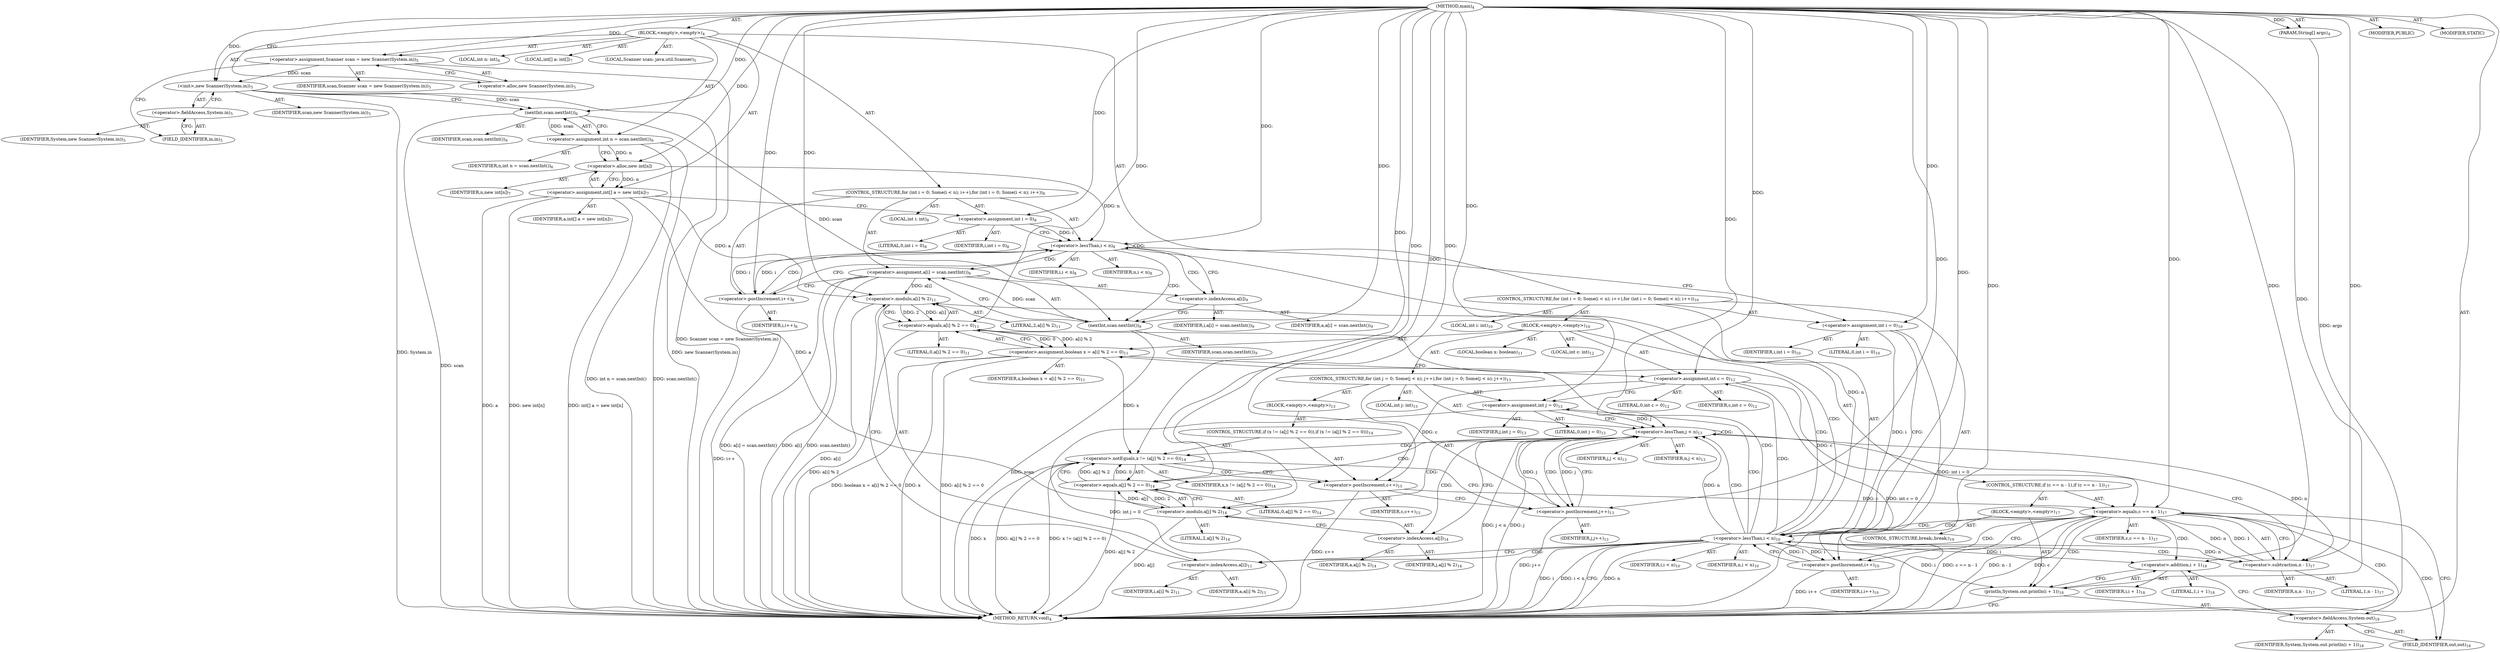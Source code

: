 digraph "main" {  
"19" [label = <(METHOD,main)<SUB>4</SUB>> ]
"20" [label = <(PARAM,String[] args)<SUB>4</SUB>> ]
"21" [label = <(BLOCK,&lt;empty&gt;,&lt;empty&gt;)<SUB>4</SUB>> ]
"4" [label = <(LOCAL,Scanner scan: java.util.Scanner)<SUB>5</SUB>> ]
"22" [label = <(&lt;operator&gt;.assignment,Scanner scan = new Scanner(System.in))<SUB>5</SUB>> ]
"23" [label = <(IDENTIFIER,scan,Scanner scan = new Scanner(System.in))<SUB>5</SUB>> ]
"24" [label = <(&lt;operator&gt;.alloc,new Scanner(System.in))<SUB>5</SUB>> ]
"25" [label = <(&lt;init&gt;,new Scanner(System.in))<SUB>5</SUB>> ]
"3" [label = <(IDENTIFIER,scan,new Scanner(System.in))<SUB>5</SUB>> ]
"26" [label = <(&lt;operator&gt;.fieldAccess,System.in)<SUB>5</SUB>> ]
"27" [label = <(IDENTIFIER,System,new Scanner(System.in))<SUB>5</SUB>> ]
"28" [label = <(FIELD_IDENTIFIER,in,in)<SUB>5</SUB>> ]
"29" [label = <(LOCAL,int n: int)<SUB>6</SUB>> ]
"30" [label = <(&lt;operator&gt;.assignment,int n = scan.nextInt())<SUB>6</SUB>> ]
"31" [label = <(IDENTIFIER,n,int n = scan.nextInt())<SUB>6</SUB>> ]
"32" [label = <(nextInt,scan.nextInt())<SUB>6</SUB>> ]
"33" [label = <(IDENTIFIER,scan,scan.nextInt())<SUB>6</SUB>> ]
"34" [label = <(LOCAL,int[] a: int[])<SUB>7</SUB>> ]
"35" [label = <(&lt;operator&gt;.assignment,int[] a = new int[n])<SUB>7</SUB>> ]
"36" [label = <(IDENTIFIER,a,int[] a = new int[n])<SUB>7</SUB>> ]
"37" [label = <(&lt;operator&gt;.alloc,new int[n])> ]
"38" [label = <(IDENTIFIER,n,new int[n])<SUB>7</SUB>> ]
"39" [label = <(CONTROL_STRUCTURE,for (int i = 0; Some(i &lt; n); i++),for (int i = 0; Some(i &lt; n); i++))<SUB>8</SUB>> ]
"40" [label = <(LOCAL,int i: int)<SUB>8</SUB>> ]
"41" [label = <(&lt;operator&gt;.assignment,int i = 0)<SUB>8</SUB>> ]
"42" [label = <(IDENTIFIER,i,int i = 0)<SUB>8</SUB>> ]
"43" [label = <(LITERAL,0,int i = 0)<SUB>8</SUB>> ]
"44" [label = <(&lt;operator&gt;.lessThan,i &lt; n)<SUB>8</SUB>> ]
"45" [label = <(IDENTIFIER,i,i &lt; n)<SUB>8</SUB>> ]
"46" [label = <(IDENTIFIER,n,i &lt; n)<SUB>8</SUB>> ]
"47" [label = <(&lt;operator&gt;.postIncrement,i++)<SUB>8</SUB>> ]
"48" [label = <(IDENTIFIER,i,i++)<SUB>8</SUB>> ]
"49" [label = <(&lt;operator&gt;.assignment,a[i] = scan.nextInt())<SUB>9</SUB>> ]
"50" [label = <(&lt;operator&gt;.indexAccess,a[i])<SUB>9</SUB>> ]
"51" [label = <(IDENTIFIER,a,a[i] = scan.nextInt())<SUB>9</SUB>> ]
"52" [label = <(IDENTIFIER,i,a[i] = scan.nextInt())<SUB>9</SUB>> ]
"53" [label = <(nextInt,scan.nextInt())<SUB>9</SUB>> ]
"54" [label = <(IDENTIFIER,scan,scan.nextInt())<SUB>9</SUB>> ]
"55" [label = <(CONTROL_STRUCTURE,for (int i = 0; Some(i &lt; n); i++),for (int i = 0; Some(i &lt; n); i++))<SUB>10</SUB>> ]
"56" [label = <(LOCAL,int i: int)<SUB>10</SUB>> ]
"57" [label = <(&lt;operator&gt;.assignment,int i = 0)<SUB>10</SUB>> ]
"58" [label = <(IDENTIFIER,i,int i = 0)<SUB>10</SUB>> ]
"59" [label = <(LITERAL,0,int i = 0)<SUB>10</SUB>> ]
"60" [label = <(&lt;operator&gt;.lessThan,i &lt; n)<SUB>10</SUB>> ]
"61" [label = <(IDENTIFIER,i,i &lt; n)<SUB>10</SUB>> ]
"62" [label = <(IDENTIFIER,n,i &lt; n)<SUB>10</SUB>> ]
"63" [label = <(&lt;operator&gt;.postIncrement,i++)<SUB>10</SUB>> ]
"64" [label = <(IDENTIFIER,i,i++)<SUB>10</SUB>> ]
"65" [label = <(BLOCK,&lt;empty&gt;,&lt;empty&gt;)<SUB>10</SUB>> ]
"66" [label = <(LOCAL,boolean x: boolean)<SUB>11</SUB>> ]
"67" [label = <(&lt;operator&gt;.assignment,boolean x = a[i] % 2 == 0)<SUB>11</SUB>> ]
"68" [label = <(IDENTIFIER,x,boolean x = a[i] % 2 == 0)<SUB>11</SUB>> ]
"69" [label = <(&lt;operator&gt;.equals,a[i] % 2 == 0)<SUB>11</SUB>> ]
"70" [label = <(&lt;operator&gt;.modulo,a[i] % 2)<SUB>11</SUB>> ]
"71" [label = <(&lt;operator&gt;.indexAccess,a[i])<SUB>11</SUB>> ]
"72" [label = <(IDENTIFIER,a,a[i] % 2)<SUB>11</SUB>> ]
"73" [label = <(IDENTIFIER,i,a[i] % 2)<SUB>11</SUB>> ]
"74" [label = <(LITERAL,2,a[i] % 2)<SUB>11</SUB>> ]
"75" [label = <(LITERAL,0,a[i] % 2 == 0)<SUB>11</SUB>> ]
"76" [label = <(LOCAL,int c: int)<SUB>12</SUB>> ]
"77" [label = <(&lt;operator&gt;.assignment,int c = 0)<SUB>12</SUB>> ]
"78" [label = <(IDENTIFIER,c,int c = 0)<SUB>12</SUB>> ]
"79" [label = <(LITERAL,0,int c = 0)<SUB>12</SUB>> ]
"80" [label = <(CONTROL_STRUCTURE,for (int j = 0; Some(j &lt; n); j++),for (int j = 0; Some(j &lt; n); j++))<SUB>13</SUB>> ]
"81" [label = <(LOCAL,int j: int)<SUB>13</SUB>> ]
"82" [label = <(&lt;operator&gt;.assignment,int j = 0)<SUB>13</SUB>> ]
"83" [label = <(IDENTIFIER,j,int j = 0)<SUB>13</SUB>> ]
"84" [label = <(LITERAL,0,int j = 0)<SUB>13</SUB>> ]
"85" [label = <(&lt;operator&gt;.lessThan,j &lt; n)<SUB>13</SUB>> ]
"86" [label = <(IDENTIFIER,j,j &lt; n)<SUB>13</SUB>> ]
"87" [label = <(IDENTIFIER,n,j &lt; n)<SUB>13</SUB>> ]
"88" [label = <(&lt;operator&gt;.postIncrement,j++)<SUB>13</SUB>> ]
"89" [label = <(IDENTIFIER,j,j++)<SUB>13</SUB>> ]
"90" [label = <(BLOCK,&lt;empty&gt;,&lt;empty&gt;)<SUB>13</SUB>> ]
"91" [label = <(CONTROL_STRUCTURE,if (x != (a[j] % 2 == 0)),if (x != (a[j] % 2 == 0)))<SUB>14</SUB>> ]
"92" [label = <(&lt;operator&gt;.notEquals,x != (a[j] % 2 == 0))<SUB>14</SUB>> ]
"93" [label = <(IDENTIFIER,x,x != (a[j] % 2 == 0))<SUB>14</SUB>> ]
"94" [label = <(&lt;operator&gt;.equals,a[j] % 2 == 0)<SUB>14</SUB>> ]
"95" [label = <(&lt;operator&gt;.modulo,a[j] % 2)<SUB>14</SUB>> ]
"96" [label = <(&lt;operator&gt;.indexAccess,a[j])<SUB>14</SUB>> ]
"97" [label = <(IDENTIFIER,a,a[j] % 2)<SUB>14</SUB>> ]
"98" [label = <(IDENTIFIER,j,a[j] % 2)<SUB>14</SUB>> ]
"99" [label = <(LITERAL,2,a[j] % 2)<SUB>14</SUB>> ]
"100" [label = <(LITERAL,0,a[j] % 2 == 0)<SUB>14</SUB>> ]
"101" [label = <(&lt;operator&gt;.postIncrement,c++)<SUB>15</SUB>> ]
"102" [label = <(IDENTIFIER,c,c++)<SUB>15</SUB>> ]
"103" [label = <(CONTROL_STRUCTURE,if (c == n - 1),if (c == n - 1))<SUB>17</SUB>> ]
"104" [label = <(&lt;operator&gt;.equals,c == n - 1)<SUB>17</SUB>> ]
"105" [label = <(IDENTIFIER,c,c == n - 1)<SUB>17</SUB>> ]
"106" [label = <(&lt;operator&gt;.subtraction,n - 1)<SUB>17</SUB>> ]
"107" [label = <(IDENTIFIER,n,n - 1)<SUB>17</SUB>> ]
"108" [label = <(LITERAL,1,n - 1)<SUB>17</SUB>> ]
"109" [label = <(BLOCK,&lt;empty&gt;,&lt;empty&gt;)<SUB>17</SUB>> ]
"110" [label = <(println,System.out.println(i + 1))<SUB>18</SUB>> ]
"111" [label = <(&lt;operator&gt;.fieldAccess,System.out)<SUB>18</SUB>> ]
"112" [label = <(IDENTIFIER,System,System.out.println(i + 1))<SUB>18</SUB>> ]
"113" [label = <(FIELD_IDENTIFIER,out,out)<SUB>18</SUB>> ]
"114" [label = <(&lt;operator&gt;.addition,i + 1)<SUB>18</SUB>> ]
"115" [label = <(IDENTIFIER,i,i + 1)<SUB>18</SUB>> ]
"116" [label = <(LITERAL,1,i + 1)<SUB>18</SUB>> ]
"117" [label = <(CONTROL_STRUCTURE,break;,break;)<SUB>19</SUB>> ]
"118" [label = <(MODIFIER,PUBLIC)> ]
"119" [label = <(MODIFIER,STATIC)> ]
"120" [label = <(METHOD_RETURN,void)<SUB>4</SUB>> ]
  "19" -> "20"  [ label = "AST: "] 
  "19" -> "21"  [ label = "AST: "] 
  "19" -> "118"  [ label = "AST: "] 
  "19" -> "119"  [ label = "AST: "] 
  "19" -> "120"  [ label = "AST: "] 
  "21" -> "4"  [ label = "AST: "] 
  "21" -> "22"  [ label = "AST: "] 
  "21" -> "25"  [ label = "AST: "] 
  "21" -> "29"  [ label = "AST: "] 
  "21" -> "30"  [ label = "AST: "] 
  "21" -> "34"  [ label = "AST: "] 
  "21" -> "35"  [ label = "AST: "] 
  "21" -> "39"  [ label = "AST: "] 
  "21" -> "55"  [ label = "AST: "] 
  "22" -> "23"  [ label = "AST: "] 
  "22" -> "24"  [ label = "AST: "] 
  "25" -> "3"  [ label = "AST: "] 
  "25" -> "26"  [ label = "AST: "] 
  "26" -> "27"  [ label = "AST: "] 
  "26" -> "28"  [ label = "AST: "] 
  "30" -> "31"  [ label = "AST: "] 
  "30" -> "32"  [ label = "AST: "] 
  "32" -> "33"  [ label = "AST: "] 
  "35" -> "36"  [ label = "AST: "] 
  "35" -> "37"  [ label = "AST: "] 
  "37" -> "38"  [ label = "AST: "] 
  "39" -> "40"  [ label = "AST: "] 
  "39" -> "41"  [ label = "AST: "] 
  "39" -> "44"  [ label = "AST: "] 
  "39" -> "47"  [ label = "AST: "] 
  "39" -> "49"  [ label = "AST: "] 
  "41" -> "42"  [ label = "AST: "] 
  "41" -> "43"  [ label = "AST: "] 
  "44" -> "45"  [ label = "AST: "] 
  "44" -> "46"  [ label = "AST: "] 
  "47" -> "48"  [ label = "AST: "] 
  "49" -> "50"  [ label = "AST: "] 
  "49" -> "53"  [ label = "AST: "] 
  "50" -> "51"  [ label = "AST: "] 
  "50" -> "52"  [ label = "AST: "] 
  "53" -> "54"  [ label = "AST: "] 
  "55" -> "56"  [ label = "AST: "] 
  "55" -> "57"  [ label = "AST: "] 
  "55" -> "60"  [ label = "AST: "] 
  "55" -> "63"  [ label = "AST: "] 
  "55" -> "65"  [ label = "AST: "] 
  "57" -> "58"  [ label = "AST: "] 
  "57" -> "59"  [ label = "AST: "] 
  "60" -> "61"  [ label = "AST: "] 
  "60" -> "62"  [ label = "AST: "] 
  "63" -> "64"  [ label = "AST: "] 
  "65" -> "66"  [ label = "AST: "] 
  "65" -> "67"  [ label = "AST: "] 
  "65" -> "76"  [ label = "AST: "] 
  "65" -> "77"  [ label = "AST: "] 
  "65" -> "80"  [ label = "AST: "] 
  "65" -> "103"  [ label = "AST: "] 
  "67" -> "68"  [ label = "AST: "] 
  "67" -> "69"  [ label = "AST: "] 
  "69" -> "70"  [ label = "AST: "] 
  "69" -> "75"  [ label = "AST: "] 
  "70" -> "71"  [ label = "AST: "] 
  "70" -> "74"  [ label = "AST: "] 
  "71" -> "72"  [ label = "AST: "] 
  "71" -> "73"  [ label = "AST: "] 
  "77" -> "78"  [ label = "AST: "] 
  "77" -> "79"  [ label = "AST: "] 
  "80" -> "81"  [ label = "AST: "] 
  "80" -> "82"  [ label = "AST: "] 
  "80" -> "85"  [ label = "AST: "] 
  "80" -> "88"  [ label = "AST: "] 
  "80" -> "90"  [ label = "AST: "] 
  "82" -> "83"  [ label = "AST: "] 
  "82" -> "84"  [ label = "AST: "] 
  "85" -> "86"  [ label = "AST: "] 
  "85" -> "87"  [ label = "AST: "] 
  "88" -> "89"  [ label = "AST: "] 
  "90" -> "91"  [ label = "AST: "] 
  "91" -> "92"  [ label = "AST: "] 
  "91" -> "101"  [ label = "AST: "] 
  "92" -> "93"  [ label = "AST: "] 
  "92" -> "94"  [ label = "AST: "] 
  "94" -> "95"  [ label = "AST: "] 
  "94" -> "100"  [ label = "AST: "] 
  "95" -> "96"  [ label = "AST: "] 
  "95" -> "99"  [ label = "AST: "] 
  "96" -> "97"  [ label = "AST: "] 
  "96" -> "98"  [ label = "AST: "] 
  "101" -> "102"  [ label = "AST: "] 
  "103" -> "104"  [ label = "AST: "] 
  "103" -> "109"  [ label = "AST: "] 
  "104" -> "105"  [ label = "AST: "] 
  "104" -> "106"  [ label = "AST: "] 
  "106" -> "107"  [ label = "AST: "] 
  "106" -> "108"  [ label = "AST: "] 
  "109" -> "110"  [ label = "AST: "] 
  "109" -> "117"  [ label = "AST: "] 
  "110" -> "111"  [ label = "AST: "] 
  "110" -> "114"  [ label = "AST: "] 
  "111" -> "112"  [ label = "AST: "] 
  "111" -> "113"  [ label = "AST: "] 
  "114" -> "115"  [ label = "AST: "] 
  "114" -> "116"  [ label = "AST: "] 
  "22" -> "28"  [ label = "CFG: "] 
  "25" -> "32"  [ label = "CFG: "] 
  "30" -> "37"  [ label = "CFG: "] 
  "35" -> "41"  [ label = "CFG: "] 
  "24" -> "22"  [ label = "CFG: "] 
  "26" -> "25"  [ label = "CFG: "] 
  "32" -> "30"  [ label = "CFG: "] 
  "37" -> "35"  [ label = "CFG: "] 
  "41" -> "44"  [ label = "CFG: "] 
  "44" -> "50"  [ label = "CFG: "] 
  "44" -> "57"  [ label = "CFG: "] 
  "47" -> "44"  [ label = "CFG: "] 
  "49" -> "47"  [ label = "CFG: "] 
  "57" -> "60"  [ label = "CFG: "] 
  "60" -> "120"  [ label = "CFG: "] 
  "60" -> "71"  [ label = "CFG: "] 
  "63" -> "60"  [ label = "CFG: "] 
  "28" -> "26"  [ label = "CFG: "] 
  "50" -> "53"  [ label = "CFG: "] 
  "53" -> "49"  [ label = "CFG: "] 
  "67" -> "77"  [ label = "CFG: "] 
  "77" -> "82"  [ label = "CFG: "] 
  "69" -> "67"  [ label = "CFG: "] 
  "82" -> "85"  [ label = "CFG: "] 
  "85" -> "96"  [ label = "CFG: "] 
  "85" -> "106"  [ label = "CFG: "] 
  "88" -> "85"  [ label = "CFG: "] 
  "104" -> "113"  [ label = "CFG: "] 
  "104" -> "63"  [ label = "CFG: "] 
  "70" -> "69"  [ label = "CFG: "] 
  "106" -> "104"  [ label = "CFG: "] 
  "110" -> "120"  [ label = "CFG: "] 
  "71" -> "70"  [ label = "CFG: "] 
  "92" -> "101"  [ label = "CFG: "] 
  "92" -> "88"  [ label = "CFG: "] 
  "101" -> "88"  [ label = "CFG: "] 
  "111" -> "114"  [ label = "CFG: "] 
  "114" -> "110"  [ label = "CFG: "] 
  "94" -> "92"  [ label = "CFG: "] 
  "113" -> "111"  [ label = "CFG: "] 
  "95" -> "94"  [ label = "CFG: "] 
  "96" -> "95"  [ label = "CFG: "] 
  "19" -> "24"  [ label = "CFG: "] 
  "20" -> "120"  [ label = "DDG: args"] 
  "22" -> "120"  [ label = "DDG: Scanner scan = new Scanner(System.in)"] 
  "25" -> "120"  [ label = "DDG: System.in"] 
  "25" -> "120"  [ label = "DDG: new Scanner(System.in)"] 
  "32" -> "120"  [ label = "DDG: scan"] 
  "30" -> "120"  [ label = "DDG: scan.nextInt()"] 
  "30" -> "120"  [ label = "DDG: int n = scan.nextInt()"] 
  "35" -> "120"  [ label = "DDG: a"] 
  "35" -> "120"  [ label = "DDG: new int[n]"] 
  "35" -> "120"  [ label = "DDG: int[] a = new int[n]"] 
  "57" -> "120"  [ label = "DDG: int i = 0"] 
  "60" -> "120"  [ label = "DDG: i"] 
  "60" -> "120"  [ label = "DDG: n"] 
  "60" -> "120"  [ label = "DDG: i &lt; n"] 
  "67" -> "120"  [ label = "DDG: x"] 
  "70" -> "120"  [ label = "DDG: a[i]"] 
  "69" -> "120"  [ label = "DDG: a[i] % 2"] 
  "67" -> "120"  [ label = "DDG: a[i] % 2 == 0"] 
  "67" -> "120"  [ label = "DDG: boolean x = a[i] % 2 == 0"] 
  "77" -> "120"  [ label = "DDG: int c = 0"] 
  "82" -> "120"  [ label = "DDG: int j = 0"] 
  "85" -> "120"  [ label = "DDG: j"] 
  "85" -> "120"  [ label = "DDG: j &lt; n"] 
  "104" -> "120"  [ label = "DDG: c"] 
  "104" -> "120"  [ label = "DDG: n - 1"] 
  "104" -> "120"  [ label = "DDG: c == n - 1"] 
  "63" -> "120"  [ label = "DDG: i++"] 
  "92" -> "120"  [ label = "DDG: x"] 
  "95" -> "120"  [ label = "DDG: a[j]"] 
  "94" -> "120"  [ label = "DDG: a[j] % 2"] 
  "92" -> "120"  [ label = "DDG: a[j] % 2 == 0"] 
  "92" -> "120"  [ label = "DDG: x != (a[j] % 2 == 0)"] 
  "101" -> "120"  [ label = "DDG: c++"] 
  "88" -> "120"  [ label = "DDG: j++"] 
  "49" -> "120"  [ label = "DDG: a[i]"] 
  "53" -> "120"  [ label = "DDG: scan"] 
  "49" -> "120"  [ label = "DDG: scan.nextInt()"] 
  "49" -> "120"  [ label = "DDG: a[i] = scan.nextInt()"] 
  "47" -> "120"  [ label = "DDG: i++"] 
  "19" -> "20"  [ label = "DDG: "] 
  "19" -> "22"  [ label = "DDG: "] 
  "32" -> "30"  [ label = "DDG: scan"] 
  "37" -> "35"  [ label = "DDG: n"] 
  "22" -> "25"  [ label = "DDG: scan"] 
  "19" -> "25"  [ label = "DDG: "] 
  "19" -> "41"  [ label = "DDG: "] 
  "53" -> "49"  [ label = "DDG: scan"] 
  "19" -> "57"  [ label = "DDG: "] 
  "25" -> "32"  [ label = "DDG: scan"] 
  "19" -> "32"  [ label = "DDG: "] 
  "30" -> "37"  [ label = "DDG: n"] 
  "19" -> "37"  [ label = "DDG: "] 
  "41" -> "44"  [ label = "DDG: i"] 
  "47" -> "44"  [ label = "DDG: i"] 
  "19" -> "44"  [ label = "DDG: "] 
  "37" -> "44"  [ label = "DDG: n"] 
  "44" -> "47"  [ label = "DDG: i"] 
  "19" -> "47"  [ label = "DDG: "] 
  "57" -> "60"  [ label = "DDG: i"] 
  "63" -> "60"  [ label = "DDG: i"] 
  "19" -> "60"  [ label = "DDG: "] 
  "44" -> "60"  [ label = "DDG: n"] 
  "106" -> "60"  [ label = "DDG: n"] 
  "60" -> "63"  [ label = "DDG: i"] 
  "19" -> "63"  [ label = "DDG: "] 
  "69" -> "67"  [ label = "DDG: a[i] % 2"] 
  "69" -> "67"  [ label = "DDG: 0"] 
  "19" -> "77"  [ label = "DDG: "] 
  "32" -> "53"  [ label = "DDG: scan"] 
  "19" -> "53"  [ label = "DDG: "] 
  "19" -> "82"  [ label = "DDG: "] 
  "70" -> "69"  [ label = "DDG: a[i]"] 
  "70" -> "69"  [ label = "DDG: 2"] 
  "19" -> "69"  [ label = "DDG: "] 
  "82" -> "85"  [ label = "DDG: j"] 
  "88" -> "85"  [ label = "DDG: j"] 
  "19" -> "85"  [ label = "DDG: "] 
  "60" -> "85"  [ label = "DDG: n"] 
  "85" -> "88"  [ label = "DDG: j"] 
  "19" -> "88"  [ label = "DDG: "] 
  "77" -> "104"  [ label = "DDG: c"] 
  "101" -> "104"  [ label = "DDG: c"] 
  "19" -> "104"  [ label = "DDG: "] 
  "106" -> "104"  [ label = "DDG: n"] 
  "106" -> "104"  [ label = "DDG: 1"] 
  "35" -> "70"  [ label = "DDG: a"] 
  "49" -> "70"  [ label = "DDG: a[i]"] 
  "19" -> "70"  [ label = "DDG: "] 
  "85" -> "106"  [ label = "DDG: n"] 
  "19" -> "106"  [ label = "DDG: "] 
  "60" -> "110"  [ label = "DDG: i"] 
  "19" -> "110"  [ label = "DDG: "] 
  "67" -> "92"  [ label = "DDG: x"] 
  "19" -> "92"  [ label = "DDG: "] 
  "94" -> "92"  [ label = "DDG: a[j] % 2"] 
  "94" -> "92"  [ label = "DDG: 0"] 
  "77" -> "101"  [ label = "DDG: c"] 
  "19" -> "101"  [ label = "DDG: "] 
  "60" -> "114"  [ label = "DDG: i"] 
  "19" -> "114"  [ label = "DDG: "] 
  "95" -> "94"  [ label = "DDG: a[j]"] 
  "95" -> "94"  [ label = "DDG: 2"] 
  "19" -> "94"  [ label = "DDG: "] 
  "35" -> "95"  [ label = "DDG: a"] 
  "19" -> "95"  [ label = "DDG: "] 
  "44" -> "47"  [ label = "CDG: "] 
  "44" -> "49"  [ label = "CDG: "] 
  "44" -> "50"  [ label = "CDG: "] 
  "44" -> "44"  [ label = "CDG: "] 
  "44" -> "53"  [ label = "CDG: "] 
  "60" -> "77"  [ label = "CDG: "] 
  "60" -> "85"  [ label = "CDG: "] 
  "60" -> "69"  [ label = "CDG: "] 
  "60" -> "67"  [ label = "CDG: "] 
  "60" -> "104"  [ label = "CDG: "] 
  "60" -> "106"  [ label = "CDG: "] 
  "60" -> "82"  [ label = "CDG: "] 
  "60" -> "71"  [ label = "CDG: "] 
  "60" -> "70"  [ label = "CDG: "] 
  "85" -> "94"  [ label = "CDG: "] 
  "85" -> "96"  [ label = "CDG: "] 
  "85" -> "85"  [ label = "CDG: "] 
  "85" -> "95"  [ label = "CDG: "] 
  "85" -> "92"  [ label = "CDG: "] 
  "85" -> "88"  [ label = "CDG: "] 
  "104" -> "60"  [ label = "CDG: "] 
  "104" -> "113"  [ label = "CDG: "] 
  "104" -> "114"  [ label = "CDG: "] 
  "104" -> "110"  [ label = "CDG: "] 
  "104" -> "63"  [ label = "CDG: "] 
  "104" -> "111"  [ label = "CDG: "] 
  "92" -> "101"  [ label = "CDG: "] 
}
